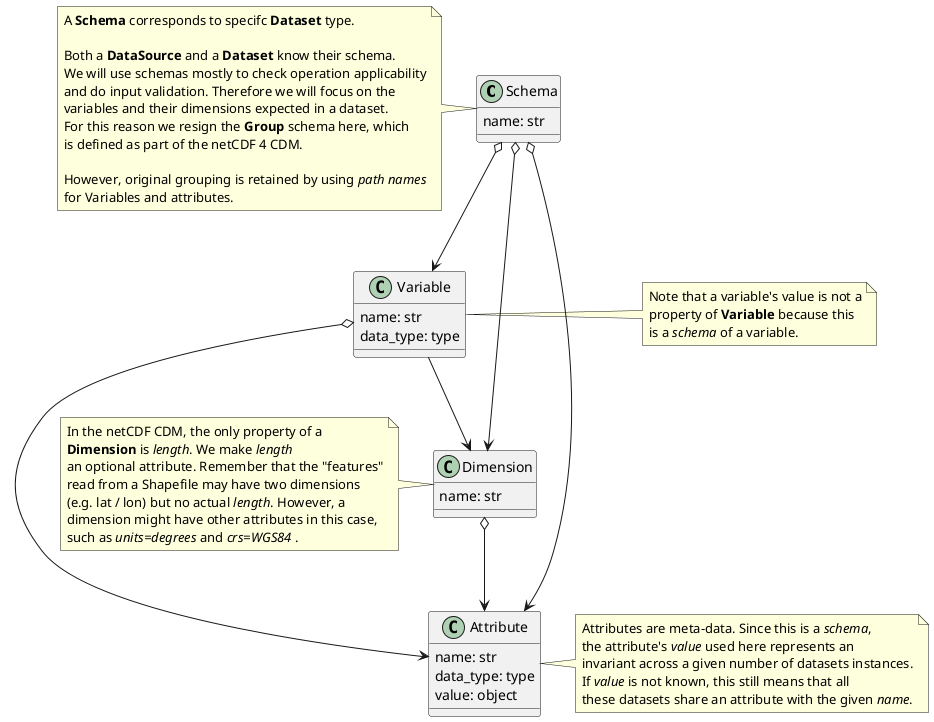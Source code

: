 @startuml

class Schema {
    name: str
}

class Dimension {
    name: str
}

class Attribute {
    name: str
    data_type: type
    value: object
}

class Variable {
    name: str
    data_type: type
}

Schema o--> Variable
Schema o--> Dimension
Variable --> Dimension
Variable o--> Attribute
Schema o--> Attribute
Dimension o--> Attribute


note left of Schema
A **Schema** corresponds to specifc **Dataset** type.

Both a **DataSource** and a **Dataset** know their schema.
We will use schemas mostly to check operation applicability
and do input validation. Therefore we will focus on the
variables and their dimensions expected in a dataset.
For this reason we resign the **Group** schema here, which
is defined as part of the netCDF 4 CDM.

However, original grouping is retained by using //path names//
for Variables and attributes.
end note

note right of Variable
Note that a variable's value is not a
property of **Variable** because this
is a //schema// of a variable.
end note

note left of Dimension
In the netCDF CDM, the only property of a
**Dimension** is //length//. We make //length//
an optional attribute. Remember that the "features"
read from a Shapefile may have two dimensions
(e.g. lat / lon) but no actual //length//. However, a
dimension might have other attributes in this case,
such as //units=degrees// and //crs=WGS84// .
end note

note right of Attribute
Attributes are meta-data. Since this is a //schema//,
the attribute's //value// used here represents an
invariant across a given number of datasets instances.
If //value// is not known, this still means that all
these datasets share an attribute with the given //name//.
end note

@enduml